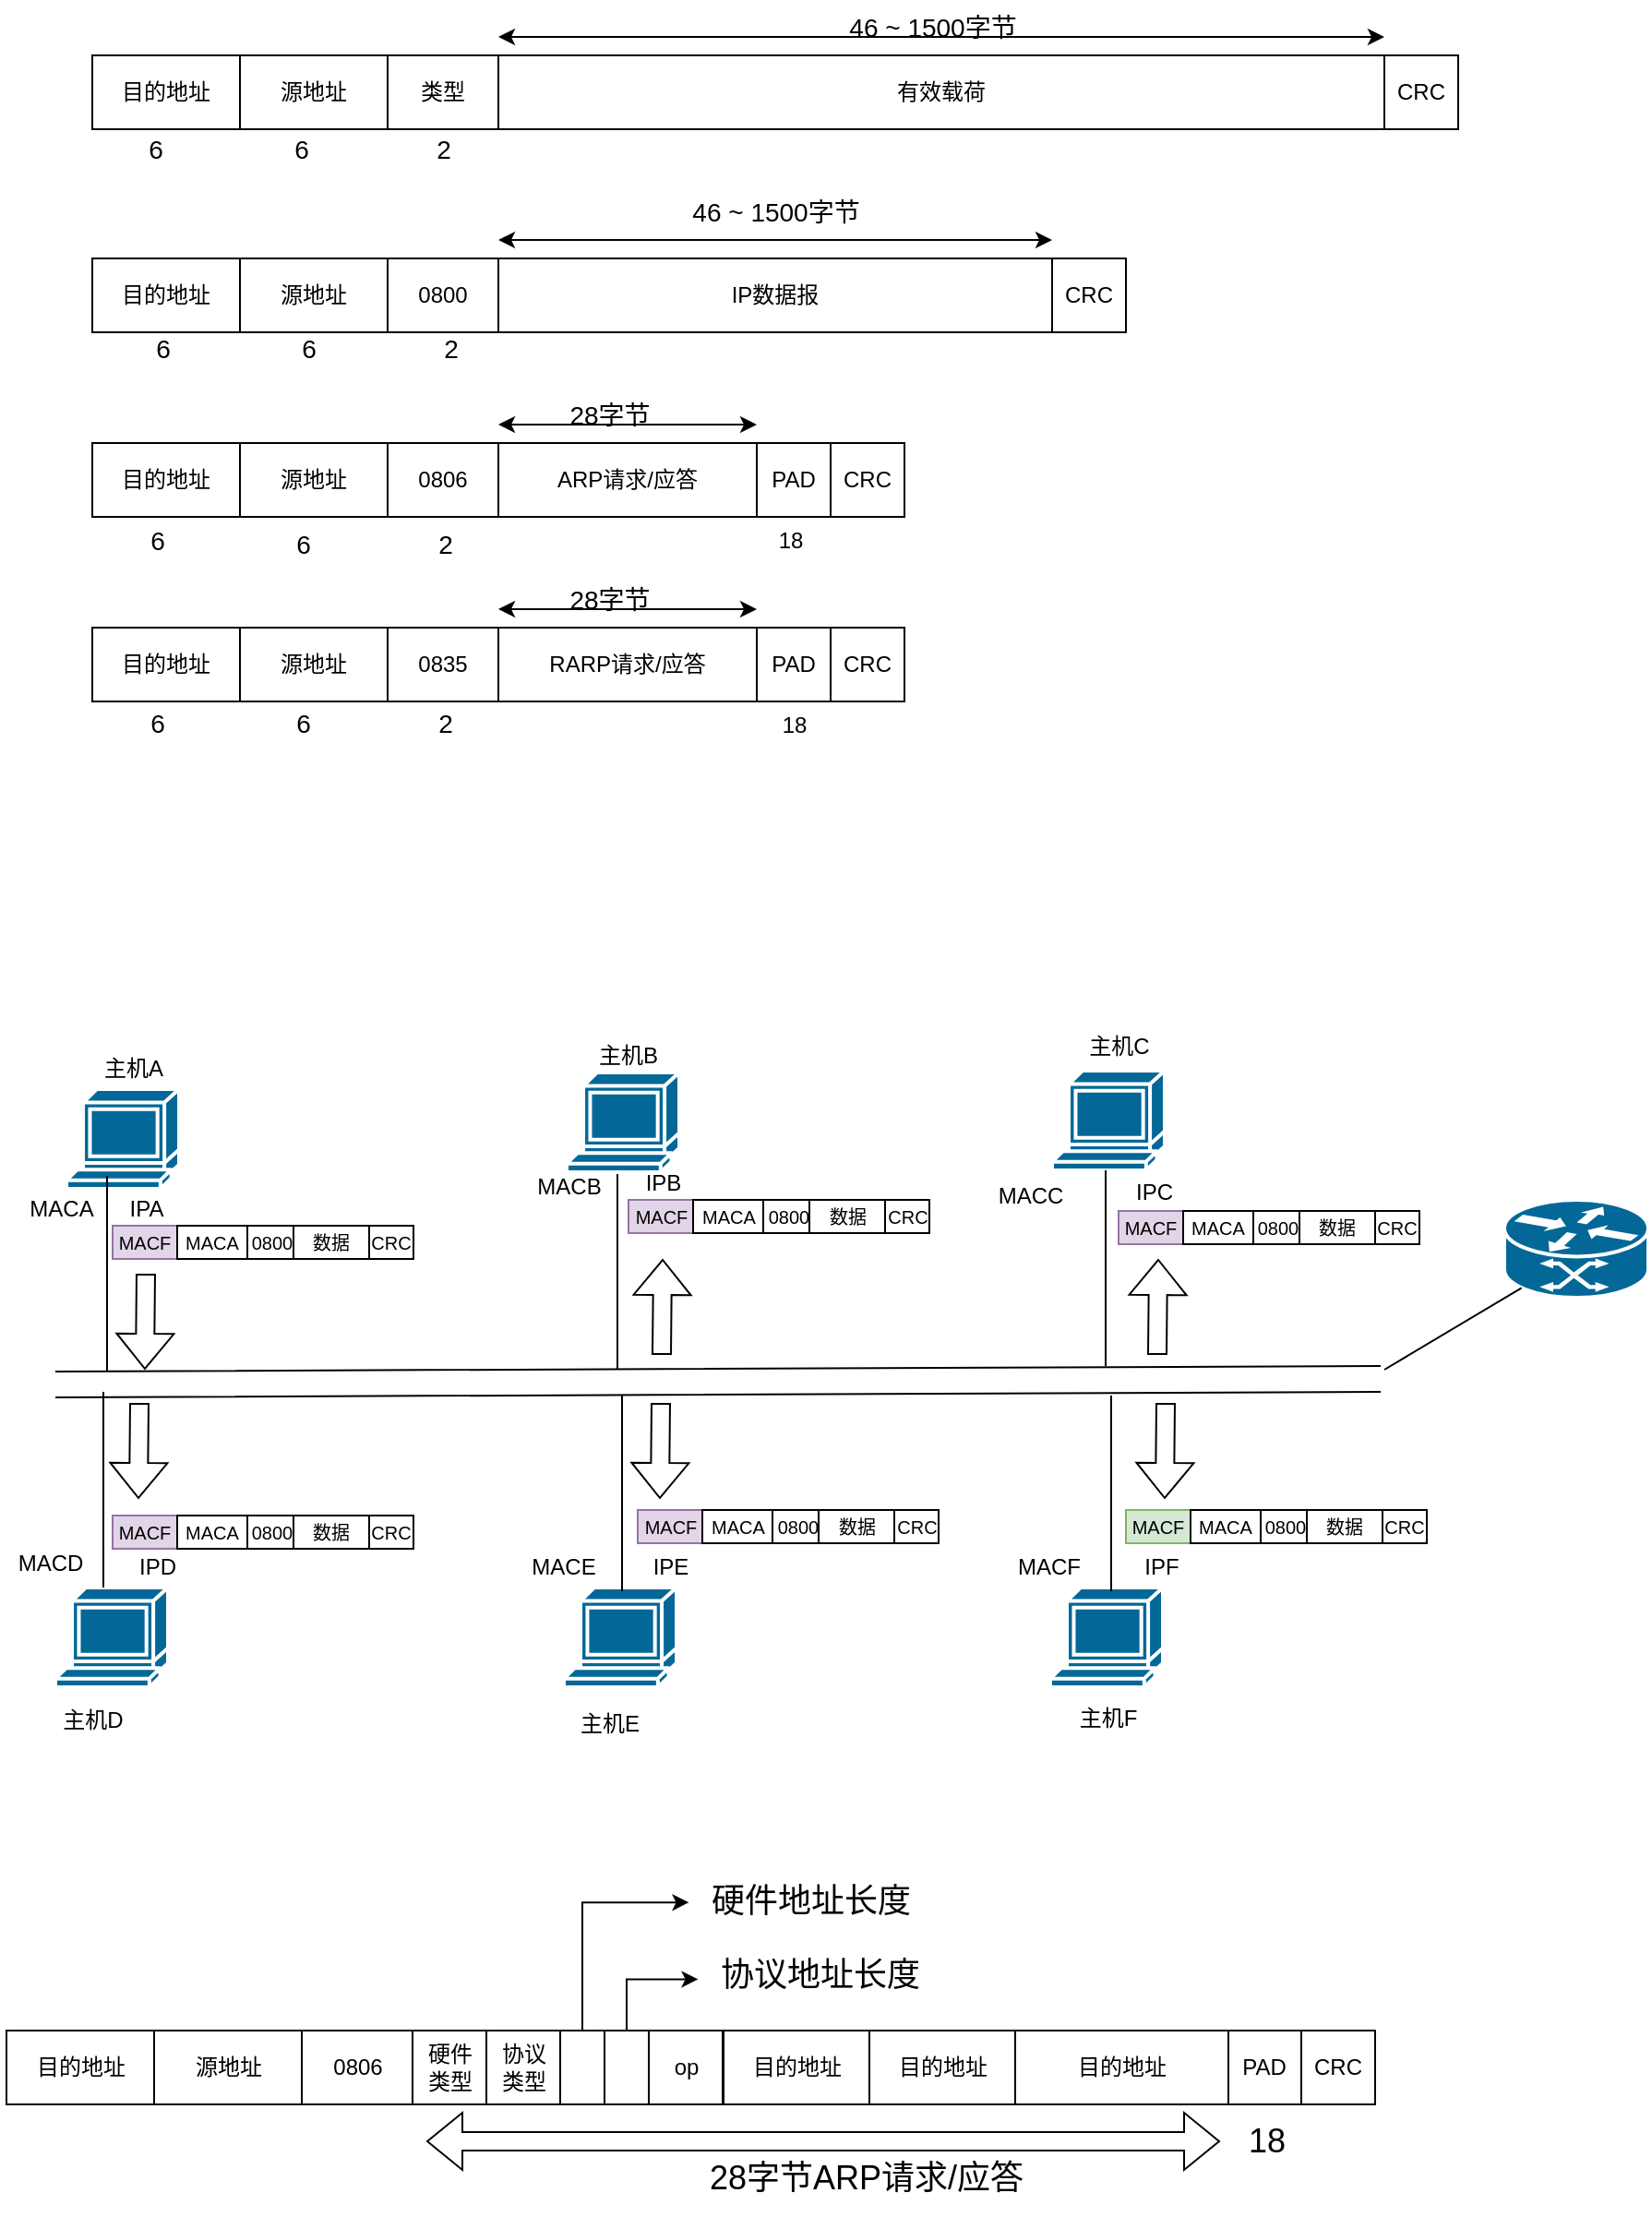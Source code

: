<mxfile version="20.8.16" type="device"><diagram name="第 1 页" id="Z9o6aQY8eOLVkcMB6kiv"><mxGraphModel dx="1036" dy="614" grid="1" gridSize="10" guides="1" tooltips="1" connect="1" arrows="1" fold="1" page="1" pageScale="1" pageWidth="2339" pageHeight="3300" math="0" shadow="0"><root><mxCell id="0"/><mxCell id="1" parent="0"/><mxCell id="SCBMimTCrXio2eKj9Mgw-1" value="有效载荷" style="rounded=0;whiteSpace=wrap;html=1;" parent="1" vertex="1"><mxGeometry x="380" y="280" width="480" height="40" as="geometry"/></mxCell><mxCell id="SCBMimTCrXio2eKj9Mgw-2" value="类型" style="rounded=0;whiteSpace=wrap;html=1;" parent="1" vertex="1"><mxGeometry x="320" y="280" width="60" height="40" as="geometry"/></mxCell><mxCell id="SCBMimTCrXio2eKj9Mgw-3" value="源地址" style="rounded=0;whiteSpace=wrap;html=1;" parent="1" vertex="1"><mxGeometry x="240" y="280" width="80" height="40" as="geometry"/></mxCell><mxCell id="SCBMimTCrXio2eKj9Mgw-4" value="目的地址" style="rounded=0;whiteSpace=wrap;html=1;" parent="1" vertex="1"><mxGeometry x="160" y="280" width="80" height="40" as="geometry"/></mxCell><mxCell id="SCBMimTCrXio2eKj9Mgw-6" value="CRC" style="rounded=0;whiteSpace=wrap;html=1;" parent="1" vertex="1"><mxGeometry x="860" y="280" width="40" height="40" as="geometry"/></mxCell><mxCell id="SCBMimTCrXio2eKj9Mgw-8" value="IP数据报" style="rounded=0;whiteSpace=wrap;html=1;" parent="1" vertex="1"><mxGeometry x="380" y="390" width="300" height="40" as="geometry"/></mxCell><mxCell id="SCBMimTCrXio2eKj9Mgw-9" value="0800" style="rounded=0;whiteSpace=wrap;html=1;" parent="1" vertex="1"><mxGeometry x="320" y="390" width="60" height="40" as="geometry"/></mxCell><mxCell id="SCBMimTCrXio2eKj9Mgw-10" value="源地址" style="rounded=0;whiteSpace=wrap;html=1;" parent="1" vertex="1"><mxGeometry x="240" y="390" width="80" height="40" as="geometry"/></mxCell><mxCell id="SCBMimTCrXio2eKj9Mgw-11" value="目的地址" style="rounded=0;whiteSpace=wrap;html=1;" parent="1" vertex="1"><mxGeometry x="160" y="390" width="80" height="40" as="geometry"/></mxCell><mxCell id="SCBMimTCrXio2eKj9Mgw-12" value="CRC" style="rounded=0;whiteSpace=wrap;html=1;" parent="1" vertex="1"><mxGeometry x="680" y="390" width="40" height="40" as="geometry"/></mxCell><mxCell id="SCBMimTCrXio2eKj9Mgw-13" value="ARP请求/应答" style="rounded=0;whiteSpace=wrap;html=1;" parent="1" vertex="1"><mxGeometry x="380" y="490" width="140" height="40" as="geometry"/></mxCell><mxCell id="SCBMimTCrXio2eKj9Mgw-14" value="0806" style="rounded=0;whiteSpace=wrap;html=1;" parent="1" vertex="1"><mxGeometry x="320" y="490" width="60" height="40" as="geometry"/></mxCell><mxCell id="SCBMimTCrXio2eKj9Mgw-15" value="源地址" style="rounded=0;whiteSpace=wrap;html=1;" parent="1" vertex="1"><mxGeometry x="240" y="490" width="80" height="40" as="geometry"/></mxCell><mxCell id="SCBMimTCrXio2eKj9Mgw-16" value="目的地址" style="rounded=0;whiteSpace=wrap;html=1;" parent="1" vertex="1"><mxGeometry x="160" y="490" width="80" height="40" as="geometry"/></mxCell><mxCell id="SCBMimTCrXio2eKj9Mgw-17" value="PAD" style="rounded=0;whiteSpace=wrap;html=1;" parent="1" vertex="1"><mxGeometry x="520" y="490" width="40" height="40" as="geometry"/></mxCell><mxCell id="SCBMimTCrXio2eKj9Mgw-19" value="RARP请求/应答" style="rounded=0;whiteSpace=wrap;html=1;" parent="1" vertex="1"><mxGeometry x="380" y="590" width="140" height="40" as="geometry"/></mxCell><mxCell id="SCBMimTCrXio2eKj9Mgw-20" value="0835" style="rounded=0;whiteSpace=wrap;html=1;" parent="1" vertex="1"><mxGeometry x="320" y="590" width="60" height="40" as="geometry"/></mxCell><mxCell id="SCBMimTCrXio2eKj9Mgw-21" value="源地址" style="rounded=0;whiteSpace=wrap;html=1;" parent="1" vertex="1"><mxGeometry x="240" y="590" width="80" height="40" as="geometry"/></mxCell><mxCell id="SCBMimTCrXio2eKj9Mgw-22" value="目的地址" style="rounded=0;whiteSpace=wrap;html=1;" parent="1" vertex="1"><mxGeometry x="160" y="590" width="80" height="40" as="geometry"/></mxCell><mxCell id="SCBMimTCrXio2eKj9Mgw-23" value="PAD" style="rounded=0;whiteSpace=wrap;html=1;" parent="1" vertex="1"><mxGeometry x="520" y="590" width="40" height="40" as="geometry"/></mxCell><mxCell id="SCBMimTCrXio2eKj9Mgw-25" value="" style="endArrow=classic;startArrow=classic;html=1;rounded=0;" parent="1" edge="1"><mxGeometry width="50" height="50" relative="1" as="geometry"><mxPoint x="380" y="270" as="sourcePoint"/><mxPoint x="860" y="270" as="targetPoint"/></mxGeometry></mxCell><mxCell id="SCBMimTCrXio2eKj9Mgw-26" value="&lt;font style=&quot;font-size: 14px;&quot;&gt;46 ~ 1500字节&lt;/font&gt;" style="text;html=1;align=center;verticalAlign=middle;resizable=0;points=[];autosize=1;strokeColor=none;fillColor=none;" parent="1" vertex="1"><mxGeometry x="560" y="250" width="110" height="30" as="geometry"/></mxCell><mxCell id="SCBMimTCrXio2eKj9Mgw-28" value="" style="endArrow=classic;startArrow=classic;html=1;rounded=0;" parent="1" edge="1"><mxGeometry width="50" height="50" relative="1" as="geometry"><mxPoint x="380" y="380" as="sourcePoint"/><mxPoint x="680" y="380" as="targetPoint"/></mxGeometry></mxCell><mxCell id="SCBMimTCrXio2eKj9Mgw-29" value="&lt;font style=&quot;font-size: 14px;&quot;&gt;46 ~ 1500字节&lt;/font&gt;" style="text;html=1;align=center;verticalAlign=middle;resizable=0;points=[];autosize=1;strokeColor=none;fillColor=none;" parent="1" vertex="1"><mxGeometry x="475" y="350" width="110" height="30" as="geometry"/></mxCell><mxCell id="SCBMimTCrXio2eKj9Mgw-32" value="" style="endArrow=classic;startArrow=classic;html=1;rounded=0;" parent="1" edge="1"><mxGeometry width="50" height="50" relative="1" as="geometry"><mxPoint x="380" y="480" as="sourcePoint"/><mxPoint x="520" y="480" as="targetPoint"/></mxGeometry></mxCell><mxCell id="SCBMimTCrXio2eKj9Mgw-33" value="28字节" style="text;html=1;align=center;verticalAlign=middle;resizable=0;points=[];autosize=1;strokeColor=none;fillColor=none;fontSize=14;" parent="1" vertex="1"><mxGeometry x="405" y="460" width="70" height="30" as="geometry"/></mxCell><mxCell id="SCBMimTCrXio2eKj9Mgw-34" value="28字节" style="text;html=1;align=center;verticalAlign=middle;resizable=0;points=[];autosize=1;strokeColor=none;fillColor=none;fontSize=14;" parent="1" vertex="1"><mxGeometry x="405" y="560" width="70" height="30" as="geometry"/></mxCell><mxCell id="SCBMimTCrXio2eKj9Mgw-35" value="" style="endArrow=classic;startArrow=classic;html=1;rounded=0;" parent="1" edge="1"><mxGeometry width="50" height="50" relative="1" as="geometry"><mxPoint x="380" y="580" as="sourcePoint"/><mxPoint x="520" y="580" as="targetPoint"/></mxGeometry></mxCell><mxCell id="SCBMimTCrXio2eKj9Mgw-37" value="6" style="text;html=1;align=center;verticalAlign=middle;resizable=0;points=[];autosize=1;strokeColor=none;fillColor=none;fontSize=14;" parent="1" vertex="1"><mxGeometry x="181" y="316" width="26" height="29" as="geometry"/></mxCell><mxCell id="SCBMimTCrXio2eKj9Mgw-38" value="6" style="text;html=1;align=center;verticalAlign=middle;resizable=0;points=[];autosize=1;strokeColor=none;fillColor=none;fontSize=14;" parent="1" vertex="1"><mxGeometry x="260" y="316" width="26" height="29" as="geometry"/></mxCell><mxCell id="SCBMimTCrXio2eKj9Mgw-39" value="2" style="text;html=1;align=center;verticalAlign=middle;resizable=0;points=[];autosize=1;strokeColor=none;fillColor=none;fontSize=14;" parent="1" vertex="1"><mxGeometry x="337" y="316" width="26" height="29" as="geometry"/></mxCell><mxCell id="-EjaZ3KhyoKEthxYGbm1-1" value="18" style="text;html=1;align=center;verticalAlign=middle;resizable=0;points=[];autosize=1;strokeColor=none;fillColor=none;" parent="1" vertex="1"><mxGeometry x="522" y="530" width="31" height="26" as="geometry"/></mxCell><mxCell id="-EjaZ3KhyoKEthxYGbm1-2" value="18" style="text;html=1;align=center;verticalAlign=middle;resizable=0;points=[];autosize=1;strokeColor=none;fillColor=none;" parent="1" vertex="1"><mxGeometry x="524.5" y="630" width="31" height="26" as="geometry"/></mxCell><mxCell id="-EjaZ3KhyoKEthxYGbm1-3" value="6" style="text;html=1;align=center;verticalAlign=middle;resizable=0;points=[];autosize=1;strokeColor=none;fillColor=none;fontSize=14;" parent="1" vertex="1"><mxGeometry x="185" y="424" width="26" height="29" as="geometry"/></mxCell><mxCell id="-EjaZ3KhyoKEthxYGbm1-4" value="6" style="text;html=1;align=center;verticalAlign=middle;resizable=0;points=[];autosize=1;strokeColor=none;fillColor=none;fontSize=14;" parent="1" vertex="1"><mxGeometry x="264" y="424" width="26" height="29" as="geometry"/></mxCell><mxCell id="-EjaZ3KhyoKEthxYGbm1-5" value="2" style="text;html=1;align=center;verticalAlign=middle;resizable=0;points=[];autosize=1;strokeColor=none;fillColor=none;fontSize=14;" parent="1" vertex="1"><mxGeometry x="341" y="424" width="26" height="29" as="geometry"/></mxCell><mxCell id="-EjaZ3KhyoKEthxYGbm1-6" value="6" style="text;html=1;align=center;verticalAlign=middle;resizable=0;points=[];autosize=1;strokeColor=none;fillColor=none;fontSize=14;" parent="1" vertex="1"><mxGeometry x="182" y="528.5" width="26" height="29" as="geometry"/></mxCell><mxCell id="-EjaZ3KhyoKEthxYGbm1-7" value="6" style="text;html=1;align=center;verticalAlign=middle;resizable=0;points=[];autosize=1;strokeColor=none;fillColor=none;fontSize=14;" parent="1" vertex="1"><mxGeometry x="261" y="530" width="26" height="29" as="geometry"/></mxCell><mxCell id="-EjaZ3KhyoKEthxYGbm1-8" value="2" style="text;html=1;align=center;verticalAlign=middle;resizable=0;points=[];autosize=1;strokeColor=none;fillColor=none;fontSize=14;" parent="1" vertex="1"><mxGeometry x="338" y="530" width="26" height="29" as="geometry"/></mxCell><mxCell id="-EjaZ3KhyoKEthxYGbm1-9" value="6" style="text;html=1;align=center;verticalAlign=middle;resizable=0;points=[];autosize=1;strokeColor=none;fillColor=none;fontSize=14;" parent="1" vertex="1"><mxGeometry x="182" y="627" width="26" height="29" as="geometry"/></mxCell><mxCell id="-EjaZ3KhyoKEthxYGbm1-10" value="6" style="text;html=1;align=center;verticalAlign=middle;resizable=0;points=[];autosize=1;strokeColor=none;fillColor=none;fontSize=14;" parent="1" vertex="1"><mxGeometry x="261" y="627" width="26" height="29" as="geometry"/></mxCell><mxCell id="-EjaZ3KhyoKEthxYGbm1-11" value="2" style="text;html=1;align=center;verticalAlign=middle;resizable=0;points=[];autosize=1;strokeColor=none;fillColor=none;fontSize=14;" parent="1" vertex="1"><mxGeometry x="338" y="627" width="26" height="29" as="geometry"/></mxCell><mxCell id="-EjaZ3KhyoKEthxYGbm1-12" value="CRC" style="rounded=0;whiteSpace=wrap;html=1;" parent="1" vertex="1"><mxGeometry x="560" y="490" width="40" height="40" as="geometry"/></mxCell><mxCell id="-EjaZ3KhyoKEthxYGbm1-13" value="CRC" style="rounded=0;whiteSpace=wrap;html=1;" parent="1" vertex="1"><mxGeometry x="560" y="590" width="40" height="40" as="geometry"/></mxCell><mxCell id="8-80VA1al4o6CGKTXAIL-2" value="" style="shape=link;html=1;rounded=0;width=14;" edge="1" parent="1"><mxGeometry width="100" relative="1" as="geometry"><mxPoint x="140" y="1000" as="sourcePoint"/><mxPoint x="858" y="997" as="targetPoint"/></mxGeometry></mxCell><mxCell id="8-80VA1al4o6CGKTXAIL-3" value="" style="shape=mxgraph.cisco.computers_and_peripherals.terminal;sketch=0;html=1;pointerEvents=1;dashed=0;fillColor=#036897;strokeColor=#ffffff;strokeWidth=2;verticalLabelPosition=bottom;verticalAlign=top;align=center;outlineConnect=0;" vertex="1" parent="1"><mxGeometry x="146" y="840" width="61" height="54" as="geometry"/></mxCell><mxCell id="8-80VA1al4o6CGKTXAIL-4" value="" style="shape=mxgraph.cisco.computers_and_peripherals.terminal;sketch=0;html=1;pointerEvents=1;dashed=0;fillColor=#036897;strokeColor=#ffffff;strokeWidth=2;verticalLabelPosition=bottom;verticalAlign=top;align=center;outlineConnect=0;" vertex="1" parent="1"><mxGeometry x="140" y="1110" width="61" height="54" as="geometry"/></mxCell><mxCell id="8-80VA1al4o6CGKTXAIL-5" value="" style="shape=mxgraph.cisco.computers_and_peripherals.terminal;sketch=0;html=1;pointerEvents=1;dashed=0;fillColor=#036897;strokeColor=#ffffff;strokeWidth=2;verticalLabelPosition=bottom;verticalAlign=top;align=center;outlineConnect=0;" vertex="1" parent="1"><mxGeometry x="417" y="831" width="61" height="54" as="geometry"/></mxCell><mxCell id="8-80VA1al4o6CGKTXAIL-6" value="" style="shape=mxgraph.cisco.computers_and_peripherals.terminal;sketch=0;html=1;pointerEvents=1;dashed=0;fillColor=#036897;strokeColor=#ffffff;strokeWidth=2;verticalLabelPosition=bottom;verticalAlign=top;align=center;outlineConnect=0;" vertex="1" parent="1"><mxGeometry x="680" y="830" width="61" height="54" as="geometry"/></mxCell><mxCell id="8-80VA1al4o6CGKTXAIL-7" value="" style="shape=mxgraph.cisco.computers_and_peripherals.terminal;sketch=0;html=1;pointerEvents=1;dashed=0;fillColor=#036897;strokeColor=#ffffff;strokeWidth=2;verticalLabelPosition=bottom;verticalAlign=top;align=center;outlineConnect=0;" vertex="1" parent="1"><mxGeometry x="415.5" y="1110" width="61" height="54" as="geometry"/></mxCell><mxCell id="8-80VA1al4o6CGKTXAIL-8" value="" style="shape=mxgraph.cisco.computers_and_peripherals.terminal;sketch=0;html=1;pointerEvents=1;dashed=0;fillColor=#036897;strokeColor=#ffffff;strokeWidth=2;verticalLabelPosition=bottom;verticalAlign=top;align=center;outlineConnect=0;" vertex="1" parent="1"><mxGeometry x="679" y="1110" width="61" height="54" as="geometry"/></mxCell><mxCell id="8-80VA1al4o6CGKTXAIL-11" value="" style="endArrow=none;html=1;rounded=0;" edge="1" parent="1"><mxGeometry width="50" height="50" relative="1" as="geometry"><mxPoint x="168" y="993" as="sourcePoint"/><mxPoint x="168" y="887" as="targetPoint"/></mxGeometry></mxCell><mxCell id="8-80VA1al4o6CGKTXAIL-12" value="" style="endArrow=none;html=1;rounded=0;" edge="1" parent="1"><mxGeometry width="50" height="50" relative="1" as="geometry"><mxPoint x="166" y="1110" as="sourcePoint"/><mxPoint x="166" y="1004" as="targetPoint"/><Array as="points"><mxPoint x="166" y="1104"/><mxPoint x="166" y="1053"/></Array></mxGeometry></mxCell><mxCell id="8-80VA1al4o6CGKTXAIL-14" value="" style="endArrow=none;html=1;rounded=0;" edge="1" parent="1"><mxGeometry width="50" height="50" relative="1" as="geometry"><mxPoint x="444.5" y="992" as="sourcePoint"/><mxPoint x="444.5" y="886" as="targetPoint"/></mxGeometry></mxCell><mxCell id="8-80VA1al4o6CGKTXAIL-15" value="" style="endArrow=none;html=1;rounded=0;" edge="1" parent="1"><mxGeometry width="50" height="50" relative="1" as="geometry"><mxPoint x="447" y="1112" as="sourcePoint"/><mxPoint x="447" y="1006" as="targetPoint"/><Array as="points"><mxPoint x="447" y="1106"/><mxPoint x="447" y="1055"/></Array></mxGeometry></mxCell><mxCell id="8-80VA1al4o6CGKTXAIL-16" value="" style="endArrow=none;html=1;rounded=0;" edge="1" parent="1"><mxGeometry width="50" height="50" relative="1" as="geometry"><mxPoint x="709" y="990" as="sourcePoint"/><mxPoint x="709" y="884" as="targetPoint"/><Array as="points"><mxPoint x="709" y="934"/></Array></mxGeometry></mxCell><mxCell id="8-80VA1al4o6CGKTXAIL-17" value="" style="endArrow=none;html=1;rounded=0;" edge="1" parent="1"><mxGeometry width="50" height="50" relative="1" as="geometry"><mxPoint x="712" y="1112" as="sourcePoint"/><mxPoint x="712" y="1006" as="targetPoint"/><Array as="points"><mxPoint x="712" y="1106"/><mxPoint x="712" y="1073"/><mxPoint x="712" y="1055"/></Array></mxGeometry></mxCell><mxCell id="8-80VA1al4o6CGKTXAIL-18" value="主机A" style="text;html=1;align=center;verticalAlign=middle;resizable=0;points=[];autosize=1;strokeColor=none;fillColor=none;" vertex="1" parent="1"><mxGeometry x="157" y="816" width="50" height="26" as="geometry"/></mxCell><mxCell id="8-80VA1al4o6CGKTXAIL-19" value="主机B" style="text;html=1;align=center;verticalAlign=middle;resizable=0;points=[];autosize=1;strokeColor=none;fillColor=none;" vertex="1" parent="1"><mxGeometry x="425" y="809" width="50" height="26" as="geometry"/></mxCell><mxCell id="8-80VA1al4o6CGKTXAIL-20" value="主机C" style="text;html=1;align=center;verticalAlign=middle;resizable=0;points=[];autosize=1;strokeColor=none;fillColor=none;" vertex="1" parent="1"><mxGeometry x="690" y="804" width="51" height="26" as="geometry"/></mxCell><mxCell id="8-80VA1al4o6CGKTXAIL-24" value="主机D" style="text;html=1;align=center;verticalAlign=middle;resizable=0;points=[];autosize=1;strokeColor=none;fillColor=none;" vertex="1" parent="1"><mxGeometry x="134" y="1169" width="51" height="26" as="geometry"/></mxCell><mxCell id="8-80VA1al4o6CGKTXAIL-25" value="主机E" style="text;html=1;align=center;verticalAlign=middle;resizable=0;points=[];autosize=1;strokeColor=none;fillColor=none;" vertex="1" parent="1"><mxGeometry x="414.5" y="1171" width="50" height="26" as="geometry"/></mxCell><mxCell id="8-80VA1al4o6CGKTXAIL-26" value="主机F" style="text;html=1;align=center;verticalAlign=middle;resizable=0;points=[];autosize=1;strokeColor=none;fillColor=none;" vertex="1" parent="1"><mxGeometry x="685" y="1168" width="49" height="26" as="geometry"/></mxCell><mxCell id="8-80VA1al4o6CGKTXAIL-28" value="" style="shape=mxgraph.cisco.routers.atm_router;sketch=0;html=1;pointerEvents=1;dashed=0;fillColor=#036897;strokeColor=#ffffff;strokeWidth=2;verticalLabelPosition=bottom;verticalAlign=top;align=center;outlineConnect=0;" vertex="1" parent="1"><mxGeometry x="925" y="900" width="78" height="53" as="geometry"/></mxCell><mxCell id="8-80VA1al4o6CGKTXAIL-29" value="IPA" style="text;html=1;align=center;verticalAlign=middle;resizable=0;points=[];autosize=1;strokeColor=none;fillColor=none;" vertex="1" parent="1"><mxGeometry x="171" y="892" width="36" height="26" as="geometry"/></mxCell><mxCell id="8-80VA1al4o6CGKTXAIL-30" value="MACA" style="text;html=1;align=center;verticalAlign=middle;resizable=0;points=[];autosize=1;strokeColor=none;fillColor=none;" vertex="1" parent="1"><mxGeometry x="116" y="892" width="53" height="26" as="geometry"/></mxCell><mxCell id="8-80VA1al4o6CGKTXAIL-31" value="MACB" style="text;html=1;align=center;verticalAlign=middle;resizable=0;points=[];autosize=1;strokeColor=none;fillColor=none;" vertex="1" parent="1"><mxGeometry x="391.5" y="880" width="53" height="26" as="geometry"/></mxCell><mxCell id="8-80VA1al4o6CGKTXAIL-32" value="IPB" style="text;html=1;align=center;verticalAlign=middle;resizable=0;points=[];autosize=1;strokeColor=none;fillColor=none;" vertex="1" parent="1"><mxGeometry x="450.5" y="878" width="37" height="26" as="geometry"/></mxCell><mxCell id="8-80VA1al4o6CGKTXAIL-33" value="MACC" style="text;html=1;align=center;verticalAlign=middle;resizable=0;points=[];autosize=1;strokeColor=none;fillColor=none;" vertex="1" parent="1"><mxGeometry x="641" y="885" width="53" height="26" as="geometry"/></mxCell><mxCell id="8-80VA1al4o6CGKTXAIL-34" value="IPC" style="text;html=1;align=center;verticalAlign=middle;resizable=0;points=[];autosize=1;strokeColor=none;fillColor=none;" vertex="1" parent="1"><mxGeometry x="716" y="883" width="38" height="26" as="geometry"/></mxCell><mxCell id="8-80VA1al4o6CGKTXAIL-35" value="MACD" style="text;html=1;align=center;verticalAlign=middle;resizable=0;points=[];autosize=1;strokeColor=none;fillColor=none;" vertex="1" parent="1"><mxGeometry x="110" y="1084" width="53" height="26" as="geometry"/></mxCell><mxCell id="8-80VA1al4o6CGKTXAIL-36" value="IPD" style="text;html=1;align=center;verticalAlign=middle;resizable=0;points=[];autosize=1;strokeColor=none;fillColor=none;" vertex="1" parent="1"><mxGeometry x="176" y="1086" width="38" height="26" as="geometry"/></mxCell><mxCell id="8-80VA1al4o6CGKTXAIL-37" value="MACE" style="text;html=1;align=center;verticalAlign=middle;resizable=0;points=[];autosize=1;strokeColor=none;fillColor=none;" vertex="1" parent="1"><mxGeometry x="388.5" y="1086" width="53" height="26" as="geometry"/></mxCell><mxCell id="8-80VA1al4o6CGKTXAIL-38" value="IPE" style="text;html=1;align=center;verticalAlign=middle;resizable=0;points=[];autosize=1;strokeColor=none;fillColor=none;" vertex="1" parent="1"><mxGeometry x="454.5" y="1086" width="37" height="26" as="geometry"/></mxCell><mxCell id="8-80VA1al4o6CGKTXAIL-39" value="MACF" style="text;html=1;align=center;verticalAlign=middle;resizable=0;points=[];autosize=1;strokeColor=none;fillColor=none;" vertex="1" parent="1"><mxGeometry x="652" y="1086" width="52" height="26" as="geometry"/></mxCell><mxCell id="8-80VA1al4o6CGKTXAIL-40" value="IPF" style="text;html=1;align=center;verticalAlign=middle;resizable=0;points=[];autosize=1;strokeColor=none;fillColor=none;" vertex="1" parent="1"><mxGeometry x="720" y="1086" width="37" height="26" as="geometry"/></mxCell><mxCell id="8-80VA1al4o6CGKTXAIL-43" value="&lt;font style=&quot;font-size: 10px;&quot;&gt;MACF&lt;/font&gt;" style="rounded=0;whiteSpace=wrap;html=1;fillColor=#e1d5e7;strokeColor=#9673a6;" vertex="1" parent="1"><mxGeometry x="171" y="914" width="35" height="18" as="geometry"/></mxCell><mxCell id="8-80VA1al4o6CGKTXAIL-44" value="&lt;font style=&quot;font-size: 10px;&quot;&gt;MACA&lt;/font&gt;" style="rounded=0;whiteSpace=wrap;html=1;" vertex="1" parent="1"><mxGeometry x="206" y="914" width="38" height="18" as="geometry"/></mxCell><mxCell id="8-80VA1al4o6CGKTXAIL-46" value="&lt;span style=&quot;font-size: 10px;&quot;&gt;0800&lt;/span&gt;" style="rounded=0;whiteSpace=wrap;html=1;" vertex="1" parent="1"><mxGeometry x="244" y="914" width="27" height="18" as="geometry"/></mxCell><mxCell id="8-80VA1al4o6CGKTXAIL-48" value="&lt;span style=&quot;font-size: 10px;&quot;&gt;数据&lt;/span&gt;" style="rounded=0;whiteSpace=wrap;html=1;" vertex="1" parent="1"><mxGeometry x="269" y="914" width="41" height="18" as="geometry"/></mxCell><mxCell id="8-80VA1al4o6CGKTXAIL-49" value="&lt;font style=&quot;font-size: 10px;&quot;&gt;CRC&lt;/font&gt;" style="rounded=0;whiteSpace=wrap;html=1;" vertex="1" parent="1"><mxGeometry x="310" y="914" width="24" height="18" as="geometry"/></mxCell><mxCell id="8-80VA1al4o6CGKTXAIL-50" value="&lt;font style=&quot;font-size: 10px;&quot;&gt;MACF&lt;/font&gt;" style="rounded=0;whiteSpace=wrap;html=1;fillColor=#e1d5e7;strokeColor=#9673a6;" vertex="1" parent="1"><mxGeometry x="171" y="1071" width="35" height="18" as="geometry"/></mxCell><mxCell id="8-80VA1al4o6CGKTXAIL-51" value="&lt;font style=&quot;font-size: 10px;&quot;&gt;MACA&lt;/font&gt;" style="rounded=0;whiteSpace=wrap;html=1;" vertex="1" parent="1"><mxGeometry x="206" y="1071" width="38" height="18" as="geometry"/></mxCell><mxCell id="8-80VA1al4o6CGKTXAIL-52" value="&lt;span style=&quot;font-size: 10px;&quot;&gt;0800&lt;/span&gt;" style="rounded=0;whiteSpace=wrap;html=1;" vertex="1" parent="1"><mxGeometry x="244" y="1071" width="27" height="18" as="geometry"/></mxCell><mxCell id="8-80VA1al4o6CGKTXAIL-53" value="&lt;span style=&quot;font-size: 10px;&quot;&gt;数据&lt;/span&gt;" style="rounded=0;whiteSpace=wrap;html=1;" vertex="1" parent="1"><mxGeometry x="269" y="1071" width="41" height="18" as="geometry"/></mxCell><mxCell id="8-80VA1al4o6CGKTXAIL-54" value="&lt;font style=&quot;font-size: 10px;&quot;&gt;CRC&lt;/font&gt;" style="rounded=0;whiteSpace=wrap;html=1;" vertex="1" parent="1"><mxGeometry x="310" y="1071" width="24" height="18" as="geometry"/></mxCell><mxCell id="8-80VA1al4o6CGKTXAIL-55" value="&lt;font style=&quot;font-size: 10px;&quot;&gt;MACF&lt;/font&gt;" style="rounded=0;whiteSpace=wrap;html=1;fillColor=#e1d5e7;strokeColor=#9673a6;" vertex="1" parent="1"><mxGeometry x="450.5" y="900" width="35" height="18" as="geometry"/></mxCell><mxCell id="8-80VA1al4o6CGKTXAIL-56" value="&lt;font style=&quot;font-size: 10px;&quot;&gt;MACA&lt;/font&gt;" style="rounded=0;whiteSpace=wrap;html=1;" vertex="1" parent="1"><mxGeometry x="485.5" y="900" width="38" height="18" as="geometry"/></mxCell><mxCell id="8-80VA1al4o6CGKTXAIL-57" value="&lt;span style=&quot;font-size: 10px;&quot;&gt;0800&lt;/span&gt;" style="rounded=0;whiteSpace=wrap;html=1;" vertex="1" parent="1"><mxGeometry x="523.5" y="900" width="27" height="18" as="geometry"/></mxCell><mxCell id="8-80VA1al4o6CGKTXAIL-58" value="&lt;span style=&quot;font-size: 10px;&quot;&gt;数据&lt;/span&gt;" style="rounded=0;whiteSpace=wrap;html=1;" vertex="1" parent="1"><mxGeometry x="548.5" y="900" width="41" height="18" as="geometry"/></mxCell><mxCell id="8-80VA1al4o6CGKTXAIL-59" value="&lt;font style=&quot;font-size: 10px;&quot;&gt;CRC&lt;/font&gt;" style="rounded=0;whiteSpace=wrap;html=1;" vertex="1" parent="1"><mxGeometry x="589.5" y="900" width="24" height="18" as="geometry"/></mxCell><mxCell id="8-80VA1al4o6CGKTXAIL-60" value="&lt;font style=&quot;font-size: 10px;&quot;&gt;MACF&lt;/font&gt;" style="rounded=0;whiteSpace=wrap;html=1;fillColor=#e1d5e7;strokeColor=#9673a6;" vertex="1" parent="1"><mxGeometry x="455.5" y="1068" width="35" height="18" as="geometry"/></mxCell><mxCell id="8-80VA1al4o6CGKTXAIL-61" value="&lt;font style=&quot;font-size: 10px;&quot;&gt;MACA&lt;/font&gt;" style="rounded=0;whiteSpace=wrap;html=1;" vertex="1" parent="1"><mxGeometry x="490.5" y="1068" width="38" height="18" as="geometry"/></mxCell><mxCell id="8-80VA1al4o6CGKTXAIL-62" value="&lt;span style=&quot;font-size: 10px;&quot;&gt;0800&lt;/span&gt;" style="rounded=0;whiteSpace=wrap;html=1;" vertex="1" parent="1"><mxGeometry x="528.5" y="1068" width="27" height="18" as="geometry"/></mxCell><mxCell id="8-80VA1al4o6CGKTXAIL-63" value="&lt;span style=&quot;font-size: 10px;&quot;&gt;数据&lt;/span&gt;" style="rounded=0;whiteSpace=wrap;html=1;" vertex="1" parent="1"><mxGeometry x="553.5" y="1068" width="41" height="18" as="geometry"/></mxCell><mxCell id="8-80VA1al4o6CGKTXAIL-64" value="&lt;font style=&quot;font-size: 10px;&quot;&gt;CRC&lt;/font&gt;" style="rounded=0;whiteSpace=wrap;html=1;" vertex="1" parent="1"><mxGeometry x="594.5" y="1068" width="24" height="18" as="geometry"/></mxCell><mxCell id="8-80VA1al4o6CGKTXAIL-65" value="&lt;font style=&quot;font-size: 10px;&quot;&gt;MACF&lt;/font&gt;" style="rounded=0;whiteSpace=wrap;html=1;fillColor=#d5e8d4;strokeColor=#82b366;" vertex="1" parent="1"><mxGeometry x="720" y="1068" width="35" height="18" as="geometry"/></mxCell><mxCell id="8-80VA1al4o6CGKTXAIL-66" value="&lt;font style=&quot;font-size: 10px;&quot;&gt;MACA&lt;/font&gt;" style="rounded=0;whiteSpace=wrap;html=1;" vertex="1" parent="1"><mxGeometry x="755" y="1068" width="38" height="18" as="geometry"/></mxCell><mxCell id="8-80VA1al4o6CGKTXAIL-67" value="&lt;span style=&quot;font-size: 10px;&quot;&gt;0800&lt;/span&gt;" style="rounded=0;whiteSpace=wrap;html=1;" vertex="1" parent="1"><mxGeometry x="793" y="1068" width="27" height="18" as="geometry"/></mxCell><mxCell id="8-80VA1al4o6CGKTXAIL-68" value="&lt;span style=&quot;font-size: 10px;&quot;&gt;数据&lt;/span&gt;" style="rounded=0;whiteSpace=wrap;html=1;" vertex="1" parent="1"><mxGeometry x="818" y="1068" width="41" height="18" as="geometry"/></mxCell><mxCell id="8-80VA1al4o6CGKTXAIL-69" value="&lt;font style=&quot;font-size: 10px;&quot;&gt;CRC&lt;/font&gt;" style="rounded=0;whiteSpace=wrap;html=1;" vertex="1" parent="1"><mxGeometry x="859" y="1068" width="24" height="18" as="geometry"/></mxCell><mxCell id="8-80VA1al4o6CGKTXAIL-70" value="&lt;font style=&quot;font-size: 10px;&quot;&gt;MACF&lt;/font&gt;" style="rounded=0;whiteSpace=wrap;html=1;fillColor=#e1d5e7;strokeColor=#9673a6;" vertex="1" parent="1"><mxGeometry x="716" y="906" width="35" height="18" as="geometry"/></mxCell><mxCell id="8-80VA1al4o6CGKTXAIL-71" value="&lt;font style=&quot;font-size: 10px;&quot;&gt;MACA&lt;/font&gt;" style="rounded=0;whiteSpace=wrap;html=1;" vertex="1" parent="1"><mxGeometry x="751" y="906" width="38" height="18" as="geometry"/></mxCell><mxCell id="8-80VA1al4o6CGKTXAIL-72" value="&lt;span style=&quot;font-size: 10px;&quot;&gt;0800&lt;/span&gt;" style="rounded=0;whiteSpace=wrap;html=1;" vertex="1" parent="1"><mxGeometry x="789" y="906" width="27" height="18" as="geometry"/></mxCell><mxCell id="8-80VA1al4o6CGKTXAIL-73" value="&lt;span style=&quot;font-size: 10px;&quot;&gt;数据&lt;/span&gt;" style="rounded=0;whiteSpace=wrap;html=1;" vertex="1" parent="1"><mxGeometry x="814" y="906" width="41" height="18" as="geometry"/></mxCell><mxCell id="8-80VA1al4o6CGKTXAIL-74" value="&lt;font style=&quot;font-size: 10px;&quot;&gt;CRC&lt;/font&gt;" style="rounded=0;whiteSpace=wrap;html=1;" vertex="1" parent="1"><mxGeometry x="855" y="906" width="24" height="18" as="geometry"/></mxCell><mxCell id="8-80VA1al4o6CGKTXAIL-77" value="" style="shape=flexArrow;endArrow=classic;html=1;rounded=0;fontSize=10;" edge="1" parent="1"><mxGeometry width="50" height="50" relative="1" as="geometry"><mxPoint x="185.5" y="1010" as="sourcePoint"/><mxPoint x="185" y="1062" as="targetPoint"/></mxGeometry></mxCell><mxCell id="8-80VA1al4o6CGKTXAIL-78" value="" style="shape=flexArrow;endArrow=classic;html=1;rounded=0;fontSize=10;" edge="1" parent="1"><mxGeometry width="50" height="50" relative="1" as="geometry"><mxPoint x="468" y="1010" as="sourcePoint"/><mxPoint x="467.5" y="1062" as="targetPoint"/></mxGeometry></mxCell><mxCell id="8-80VA1al4o6CGKTXAIL-79" value="" style="shape=flexArrow;endArrow=classic;html=1;rounded=0;fontSize=10;" edge="1" parent="1"><mxGeometry width="50" height="50" relative="1" as="geometry"><mxPoint x="741.5" y="1010" as="sourcePoint"/><mxPoint x="741" y="1062" as="targetPoint"/></mxGeometry></mxCell><mxCell id="8-80VA1al4o6CGKTXAIL-80" value="" style="shape=flexArrow;endArrow=classic;html=1;rounded=0;fontSize=10;" edge="1" parent="1"><mxGeometry width="50" height="50" relative="1" as="geometry"><mxPoint x="468.5" y="984" as="sourcePoint"/><mxPoint x="469" y="932" as="targetPoint"/></mxGeometry></mxCell><mxCell id="8-80VA1al4o6CGKTXAIL-81" value="" style="shape=flexArrow;endArrow=classic;html=1;rounded=0;fontSize=10;" edge="1" parent="1"><mxGeometry width="50" height="50" relative="1" as="geometry"><mxPoint x="737" y="984" as="sourcePoint"/><mxPoint x="737.5" y="932" as="targetPoint"/></mxGeometry></mxCell><mxCell id="8-80VA1al4o6CGKTXAIL-82" value="" style="shape=flexArrow;endArrow=classic;html=1;rounded=0;fontSize=10;" edge="1" parent="1"><mxGeometry width="50" height="50" relative="1" as="geometry"><mxPoint x="189" y="940" as="sourcePoint"/><mxPoint x="188.5" y="992" as="targetPoint"/></mxGeometry></mxCell><mxCell id="8-80VA1al4o6CGKTXAIL-83" value="" style="endArrow=none;html=1;rounded=0;fontSize=10;entryX=0.12;entryY=0.9;entryDx=0;entryDy=0;entryPerimeter=0;" edge="1" parent="1" target="8-80VA1al4o6CGKTXAIL-28"><mxGeometry width="50" height="50" relative="1" as="geometry"><mxPoint x="860" y="992" as="sourcePoint"/><mxPoint x="910" y="942" as="targetPoint"/></mxGeometry></mxCell><mxCell id="8-80VA1al4o6CGKTXAIL-84" value="" style="rounded=0;whiteSpace=wrap;html=1;" vertex="1" parent="1"><mxGeometry x="333.5" y="1350" width="449" height="40" as="geometry"/></mxCell><mxCell id="8-80VA1al4o6CGKTXAIL-85" value="0806" style="rounded=0;whiteSpace=wrap;html=1;" vertex="1" parent="1"><mxGeometry x="273.5" y="1350" width="60" height="40" as="geometry"/></mxCell><mxCell id="8-80VA1al4o6CGKTXAIL-86" value="源地址" style="rounded=0;whiteSpace=wrap;html=1;" vertex="1" parent="1"><mxGeometry x="193.5" y="1350" width="80" height="40" as="geometry"/></mxCell><mxCell id="8-80VA1al4o6CGKTXAIL-87" value="目的地址" style="rounded=0;whiteSpace=wrap;html=1;" vertex="1" parent="1"><mxGeometry x="113.5" y="1350" width="80" height="40" as="geometry"/></mxCell><mxCell id="8-80VA1al4o6CGKTXAIL-88" value="PAD" style="rounded=0;whiteSpace=wrap;html=1;" vertex="1" parent="1"><mxGeometry x="775" y="1350" width="40" height="40" as="geometry"/></mxCell><mxCell id="8-80VA1al4o6CGKTXAIL-90" value="CRC" style="rounded=0;whiteSpace=wrap;html=1;" vertex="1" parent="1"><mxGeometry x="815" y="1350" width="40" height="40" as="geometry"/></mxCell><mxCell id="8-80VA1al4o6CGKTXAIL-100" style="edgeStyle=orthogonalEdgeStyle;rounded=0;orthogonalLoop=1;jettySize=auto;html=1;exitX=0.5;exitY=0;exitDx=0;exitDy=0;fontSize=10;entryX=-0.002;entryY=0.515;entryDx=0;entryDy=0;entryPerimeter=0;" edge="1" parent="1" source="8-80VA1al4o6CGKTXAIL-92" target="8-80VA1al4o6CGKTXAIL-101"><mxGeometry relative="1" as="geometry"><mxPoint x="450" y="1290" as="targetPoint"/></mxGeometry></mxCell><mxCell id="8-80VA1al4o6CGKTXAIL-92" value="" style="rounded=0;whiteSpace=wrap;html=1;" vertex="1" parent="1"><mxGeometry x="413.5" y="1350" width="24" height="40" as="geometry"/></mxCell><mxCell id="8-80VA1al4o6CGKTXAIL-93" value="硬件&lt;br&gt;类型" style="rounded=0;whiteSpace=wrap;html=1;" vertex="1" parent="1"><mxGeometry x="333.5" y="1350" width="40" height="40" as="geometry"/></mxCell><mxCell id="8-80VA1al4o6CGKTXAIL-94" value="协议&lt;br&gt;类型" style="rounded=0;whiteSpace=wrap;html=1;" vertex="1" parent="1"><mxGeometry x="373.5" y="1350" width="40" height="40" as="geometry"/></mxCell><mxCell id="8-80VA1al4o6CGKTXAIL-107" style="edgeStyle=orthogonalEdgeStyle;rounded=0;orthogonalLoop=1;jettySize=auto;html=1;exitX=0.5;exitY=0;exitDx=0;exitDy=0;fontSize=18;entryX=-0.002;entryY=0.555;entryDx=0;entryDy=0;entryPerimeter=0;" edge="1" parent="1" source="8-80VA1al4o6CGKTXAIL-95" target="8-80VA1al4o6CGKTXAIL-103"><mxGeometry relative="1" as="geometry"><mxPoint x="450" y="1320" as="targetPoint"/></mxGeometry></mxCell><mxCell id="8-80VA1al4o6CGKTXAIL-95" value="" style="rounded=0;whiteSpace=wrap;html=1;" vertex="1" parent="1"><mxGeometry x="437.5" y="1350" width="24" height="40" as="geometry"/></mxCell><mxCell id="8-80VA1al4o6CGKTXAIL-96" value="op" style="rounded=0;whiteSpace=wrap;html=1;" vertex="1" parent="1"><mxGeometry x="461.5" y="1350" width="40" height="40" as="geometry"/></mxCell><mxCell id="8-80VA1al4o6CGKTXAIL-97" value="目的地址" style="rounded=0;whiteSpace=wrap;html=1;" vertex="1" parent="1"><mxGeometry x="502" y="1350" width="80" height="40" as="geometry"/></mxCell><mxCell id="8-80VA1al4o6CGKTXAIL-98" value="目的地址" style="rounded=0;whiteSpace=wrap;html=1;" vertex="1" parent="1"><mxGeometry x="581" y="1350" width="80" height="40" as="geometry"/></mxCell><mxCell id="8-80VA1al4o6CGKTXAIL-99" value="目的地址" style="rounded=0;whiteSpace=wrap;html=1;" vertex="1" parent="1"><mxGeometry x="660" y="1350" width="115.5" height="40" as="geometry"/></mxCell><mxCell id="8-80VA1al4o6CGKTXAIL-101" value="&lt;font style=&quot;font-size: 18px;&quot;&gt;硬件地址长度&lt;/font&gt;" style="text;html=1;align=center;verticalAlign=middle;resizable=0;points=[];autosize=1;strokeColor=none;fillColor=none;fontSize=10;" vertex="1" parent="1"><mxGeometry x="483.5" y="1260" width="130" height="40" as="geometry"/></mxCell><mxCell id="8-80VA1al4o6CGKTXAIL-103" value="协议地址长度" style="text;html=1;align=center;verticalAlign=middle;resizable=0;points=[];autosize=1;strokeColor=none;fillColor=none;fontSize=18;" vertex="1" parent="1"><mxGeometry x="488.5" y="1300" width="130" height="40" as="geometry"/></mxCell><mxCell id="8-80VA1al4o6CGKTXAIL-109" value="" style="shape=flexArrow;endArrow=classic;startArrow=classic;html=1;rounded=0;fontSize=18;" edge="1" parent="1"><mxGeometry width="100" height="100" relative="1" as="geometry"><mxPoint x="341" y="1410" as="sourcePoint"/><mxPoint x="771" y="1410" as="targetPoint"/></mxGeometry></mxCell><mxCell id="8-80VA1al4o6CGKTXAIL-110" value="28字节ARP请求/应答" style="text;html=1;align=center;verticalAlign=middle;resizable=0;points=[];autosize=1;strokeColor=none;fillColor=none;fontSize=18;" vertex="1" parent="1"><mxGeometry x="483.5" y="1410" width="190" height="40" as="geometry"/></mxCell><mxCell id="8-80VA1al4o6CGKTXAIL-111" value="18" style="text;html=1;align=center;verticalAlign=middle;resizable=0;points=[];autosize=1;strokeColor=none;fillColor=none;fontSize=18;" vertex="1" parent="1"><mxGeometry x="776" y="1390" width="40" height="40" as="geometry"/></mxCell></root></mxGraphModel></diagram></mxfile>